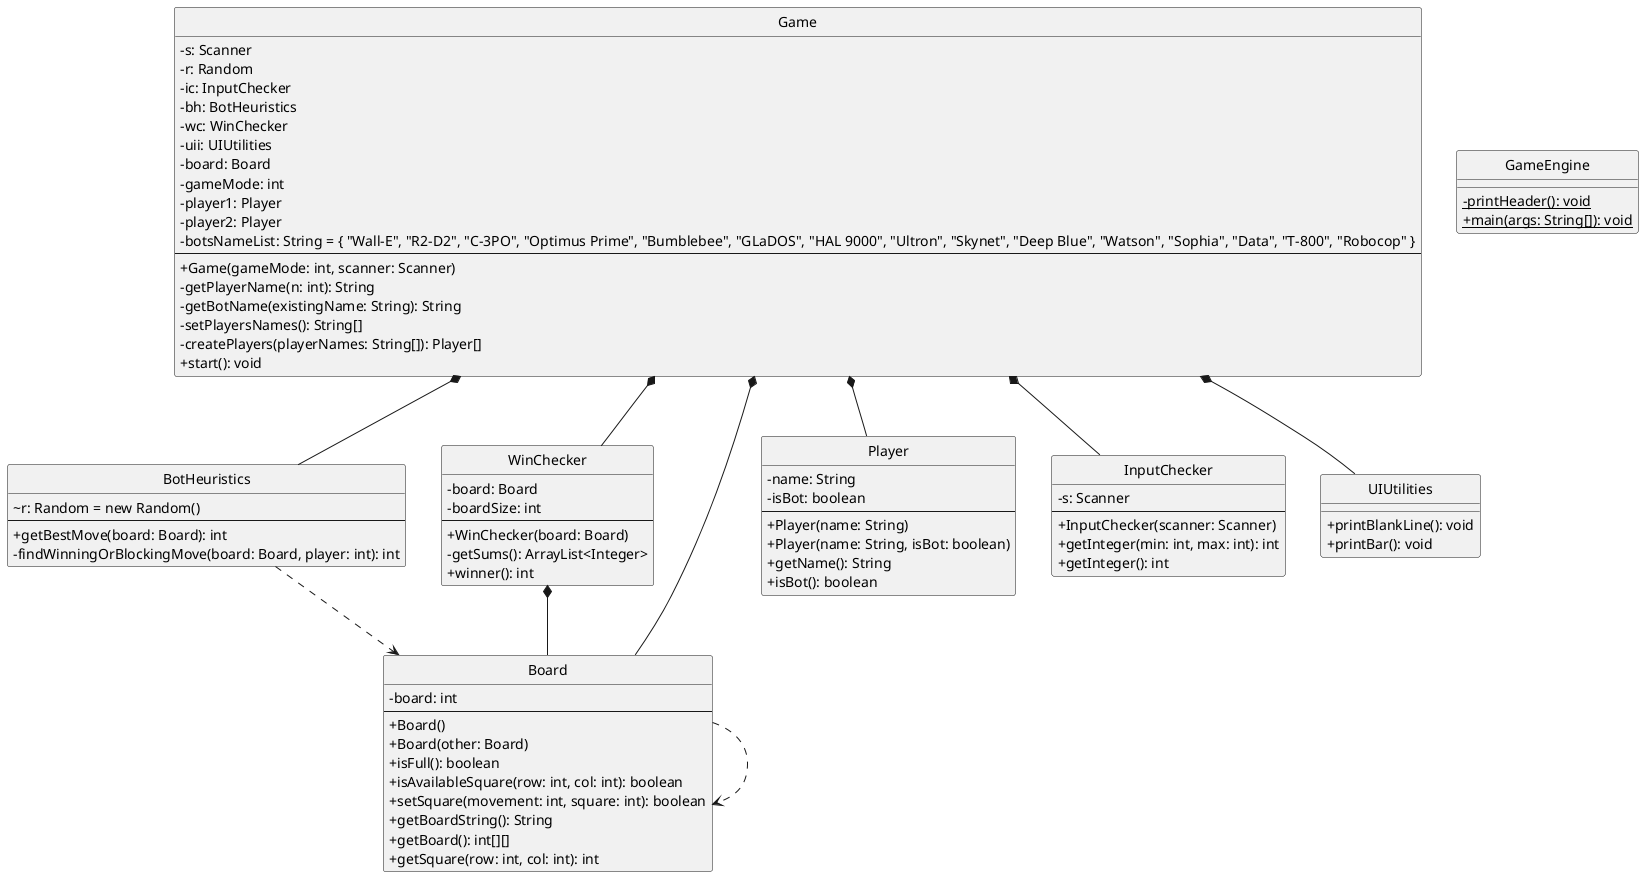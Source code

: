 ' Generated by UML Generator
' Encoded: TLN1Kjim4BtdApGvEKtCfFJIUbg612ZDJ6WOKeO3mq6sjuucikHACe4ozDihoR8YqVIIIAktgwVTj-jJgR1GRKq7SajOWmMkKK6nb3Eb1CbR1Ok2ipNv3MWws90IK454GM4mi2Wqv-eRj898HGg9NWO8_H4Pki6iv3NwWXZit2OPwRCqrJ_Z2jGSfBhYZv3a78ioqs7qtoX3X2a3-qbOUKSO8wnQYJdbXUPM_OEVe8RYPn3MpJc_ziGkSGsMJoepj2umOo3CphCp6r9aQC6QLfrjeDXsW7oJnQyonfq6Qa81h2KaGxUBMqKeKGGiAYHdzfNcSCLByE_g-BxFqBLTx4t7eIddIdxNhajzl-Qkwy0gdSiNDBp3bAONmmaQtXodvyTcSPP-k5wPnQfHf6ubkXQa1cEOjtLE8GUxkLpYyzNQhBxDbkZJT3erwrkg16TcjTu-Cr1cTGxGe3bjhTiTLj81UBCXs0Amily_qezTb1kUyu8tG_JgIsoodqJFdo3P5S5Nmmf2Qw5xk7bmmlfITezs05qDUmfFfY2iCfiU4c5b7yocJoR-yFx171S2i0A7I1f_hTp3HdqThCVODeS9yyX96MlhWbM4EOMzQ9nMoYjgT1Ij75o2y5uwZ3-lCM495bLyOnnyBxCk-5jHsRrfIAygc_6zMznJBeVhjhRvc0c1dusmFY-OWWh4YN7U4LEGv6qFsGWHY_16UshRsYsvsfZo-dl7H7vjAJLXSyufODOPPu-OKAorkVxLOW69u3idaOBJNW61XowhGzPw1DJ0LAyeQptWOKLZqcIJd8GYyMVkjVSFNQahVyb1Eb5UEebqYM616Er8aLgk8PakMPrB4g97_x5FK1nZvEZP7eYUOd5XUZt3SAWTceAMKmXA3dMdkTN99Aa9SrcfyLEObHZsDbN1XBGynhP5vXIpxLBtJzWbtGaMOR_5dvUZenFN1tQwlqlJU7fxQpo_lJcOuDuMZl30Fxh4ZUQWC_UWhaVsp4w1bVfp-XS
' URL: http://www.plantuml.com/plantuml/uml/TLN1Kjim4BtdApGvEKtCfFJIUbg612ZDJ6WOKeO3mq6sjuucikHACe4ozDihoR8YqVIIIAktgwVTj-jJgR1GRKq7SajOWmMkKK6nb3Eb1CbR1Ok2ipNv3MWws90IK454GM4mi2Wqv-eRj898HGg9NWO8_H4Pki6iv3NwWXZit2OPwRCqrJ_Z2jGSfBhYZv3a78ioqs7qtoX3X2a3-qbOUKSO8wnQYJdbXUPM_OEVe8RYPn3MpJc_ziGkSGsMJoepj2umOo3CphCp6r9aQC6QLfrjeDXsW7oJnQyonfq6Qa81h2KaGxUBMqKeKGGiAYHdzfNcSCLByE_g-BxFqBLTx4t7eIddIdxNhajzl-Qkwy0gdSiNDBp3bAONmmaQtXodvyTcSPP-k5wPnQfHf6ubkXQa1cEOjtLE8GUxkLpYyzNQhBxDbkZJT3erwrkg16TcjTu-Cr1cTGxGe3bjhTiTLj81UBCXs0Amily_qezTb1kUyu8tG_JgIsoodqJFdo3P5S5Nmmf2Qw5xk7bmmlfITezs05qDUmfFfY2iCfiU4c5b7yocJoR-yFx171S2i0A7I1f_hTp3HdqThCVODeS9yyX96MlhWbM4EOMzQ9nMoYjgT1Ij75o2y5uwZ3-lCM495bLyOnnyBxCk-5jHsRrfIAygc_6zMznJBeVhjhRvc0c1dusmFY-OWWh4YN7U4LEGv6qFsGWHY_16UshRsYsvsfZo-dl7H7vjAJLXSyufODOPPu-OKAorkVxLOW69u3idaOBJNW61XowhGzPw1DJ0LAyeQptWOKLZqcIJd8GYyMVkjVSFNQahVyb1Eb5UEebqYM616Er8aLgk8PakMPrB4g97_x5FK1nZvEZP7eYUOd5XUZt3SAWTceAMKmXA3dMdkTN99Aa9SrcfyLEObHZsDbN1XBGynhP5vXIpxLBtJzWbtGaMOR_5dvUZenFN1tQwlqlJU7fxQpo_lJcOuDuMZl30Fxh4ZUQWC_UWhaVsp4w1bVfp-XS
' Generated on: 2025-10-19T21:15:24.061845500

@startuml
skinparam classAttributeIconSize 0
hide circle

class BotHeuristics {
  ~r: Random = new Random()
  --
  +getBestMove(board: Board): int
  -findWinningOrBlockingMove(board: Board, player: int): int
}

class Game {
  -s: Scanner
  -r: Random
  -ic: InputChecker
  -bh: BotHeuristics
  -wc: WinChecker
  -uii: UIUtilities
  -board: Board
  -gameMode: int
  -player1: Player
  -player2: Player
  -botsNameList: String = { "Wall-E", "R2-D2", "C-3PO", "Optimus Prime", "Bumblebee", "GLaDOS", "HAL 9000", "Ultron", "Skynet", "Deep Blue", "Watson", "Sophia", "Data", "T-800", "Robocop" }
  --
  +Game(gameMode: int, scanner: Scanner)
  -getPlayerName(n: int): String
  -getBotName(existingName: String): String
  -setPlayersNames(): String[]
  -createPlayers(playerNames: String[]): Player[]
  +start(): void
}

class GameEngine {
  -{static} printHeader(): void
  +{static} main(args: String[]): void
}

class WinChecker {
  -board: Board
  -boardSize: int
  --
  +WinChecker(board: Board)
  -getSums(): ArrayList<Integer>
  +winner(): int
}

class Board {
  -board: int
  --
  +Board()
  +Board(other: Board)
  +isFull(): boolean
  +isAvailableSquare(row: int, col: int): boolean
  +setSquare(movement: int, square: int): boolean
  +getBoardString(): String
  +getBoard(): int[][]
  +getSquare(row: int, col: int): int
}

class Player {
  -name: String
  -isBot: boolean
  --
  +Player(name: String)
  +Player(name: String, isBot: boolean)
  +getName(): String
  +isBot(): boolean
}

class InputChecker {
  -s: Scanner
  --
  +InputChecker(scanner: Scanner)
  +getInteger(min: int, max: int): int
  +getInteger(): int
}

class UIUtilities {
  +printBlankLine(): void
  +printBar(): void
}

BotHeuristics ..> Board
Game *-- InputChecker
Game *-- BotHeuristics
Game *-- WinChecker
Game *-- UIUtilities
Game *-- Board
Game *-- Player
WinChecker *-- Board
Board ..> Board
@enduml